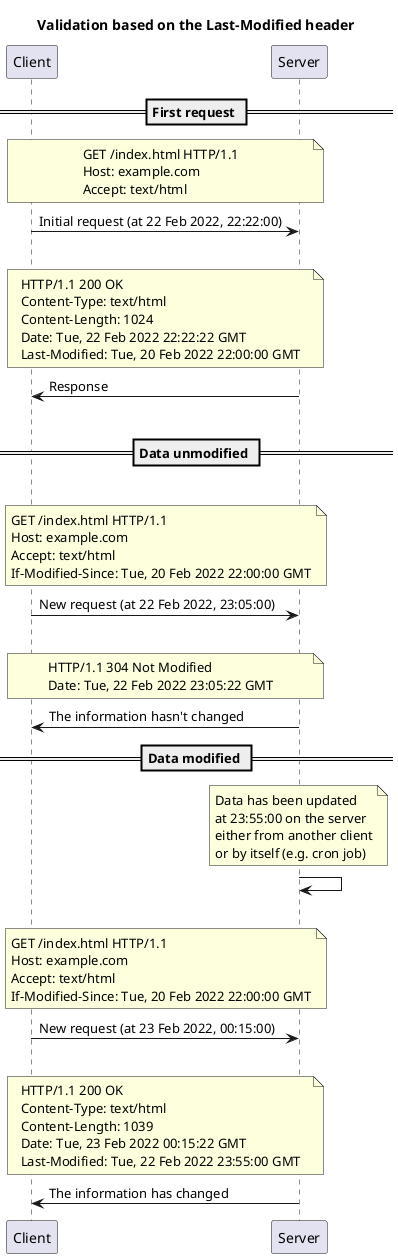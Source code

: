 @startuml

title "Validation based on the Last-Modified header"

participant Client
participant Server

== First request ==

note over Client, Server
GET /index.html HTTP/1.1
Host: example.com
Accept: text/html
end note
Client -> Server: Initial request (at 22 Feb 2022, 22:22:00)

|||

note over Client, Server
HTTP/1.1 200 OK
Content-Type: text/html
Content-Length: 1024
Date: Tue, 22 Feb 2022 22:22:22 GMT
Last-Modified: Tue, 20 Feb 2022 22:00:00 GMT
end note
Server -> Client: Response

|||

== Data unmodified ==

|||

note over Client, Server
GET /index.html HTTP/1.1
Host: example.com
Accept: text/html
If-Modified-Since: Tue, 20 Feb 2022 22:00:00 GMT
end note
Client -> Server: New request (at 22 Feb 2022, 23:05:00)

|||

note over Client, Server
HTTP/1.1 304 Not Modified
Date: Tue, 22 Feb 2022 23:05:22 GMT
end note
Server -> Client: The information hasn't changed

== Data modified ==

note over of Server
Data has been updated
at 23:55:00 on the server
either from another client
or by itself (e.g. cron job)
end note

Server -> Server

|||

note over Client, Server
GET /index.html HTTP/1.1
Host: example.com
Accept: text/html
If-Modified-Since: Tue, 20 Feb 2022 22:00:00 GMT
end note
Client -> Server: New request (at 23 Feb 2022, 00:15:00)

|||

note over Client, Server
HTTP/1.1 200 OK
Content-Type: text/html
Content-Length: 1039
Date: Tue, 23 Feb 2022 00:15:22 GMT
Last-Modified: Tue, 22 Feb 2022 23:55:00 GMT
end note
Server -> Client: The information has changed

@enduml
